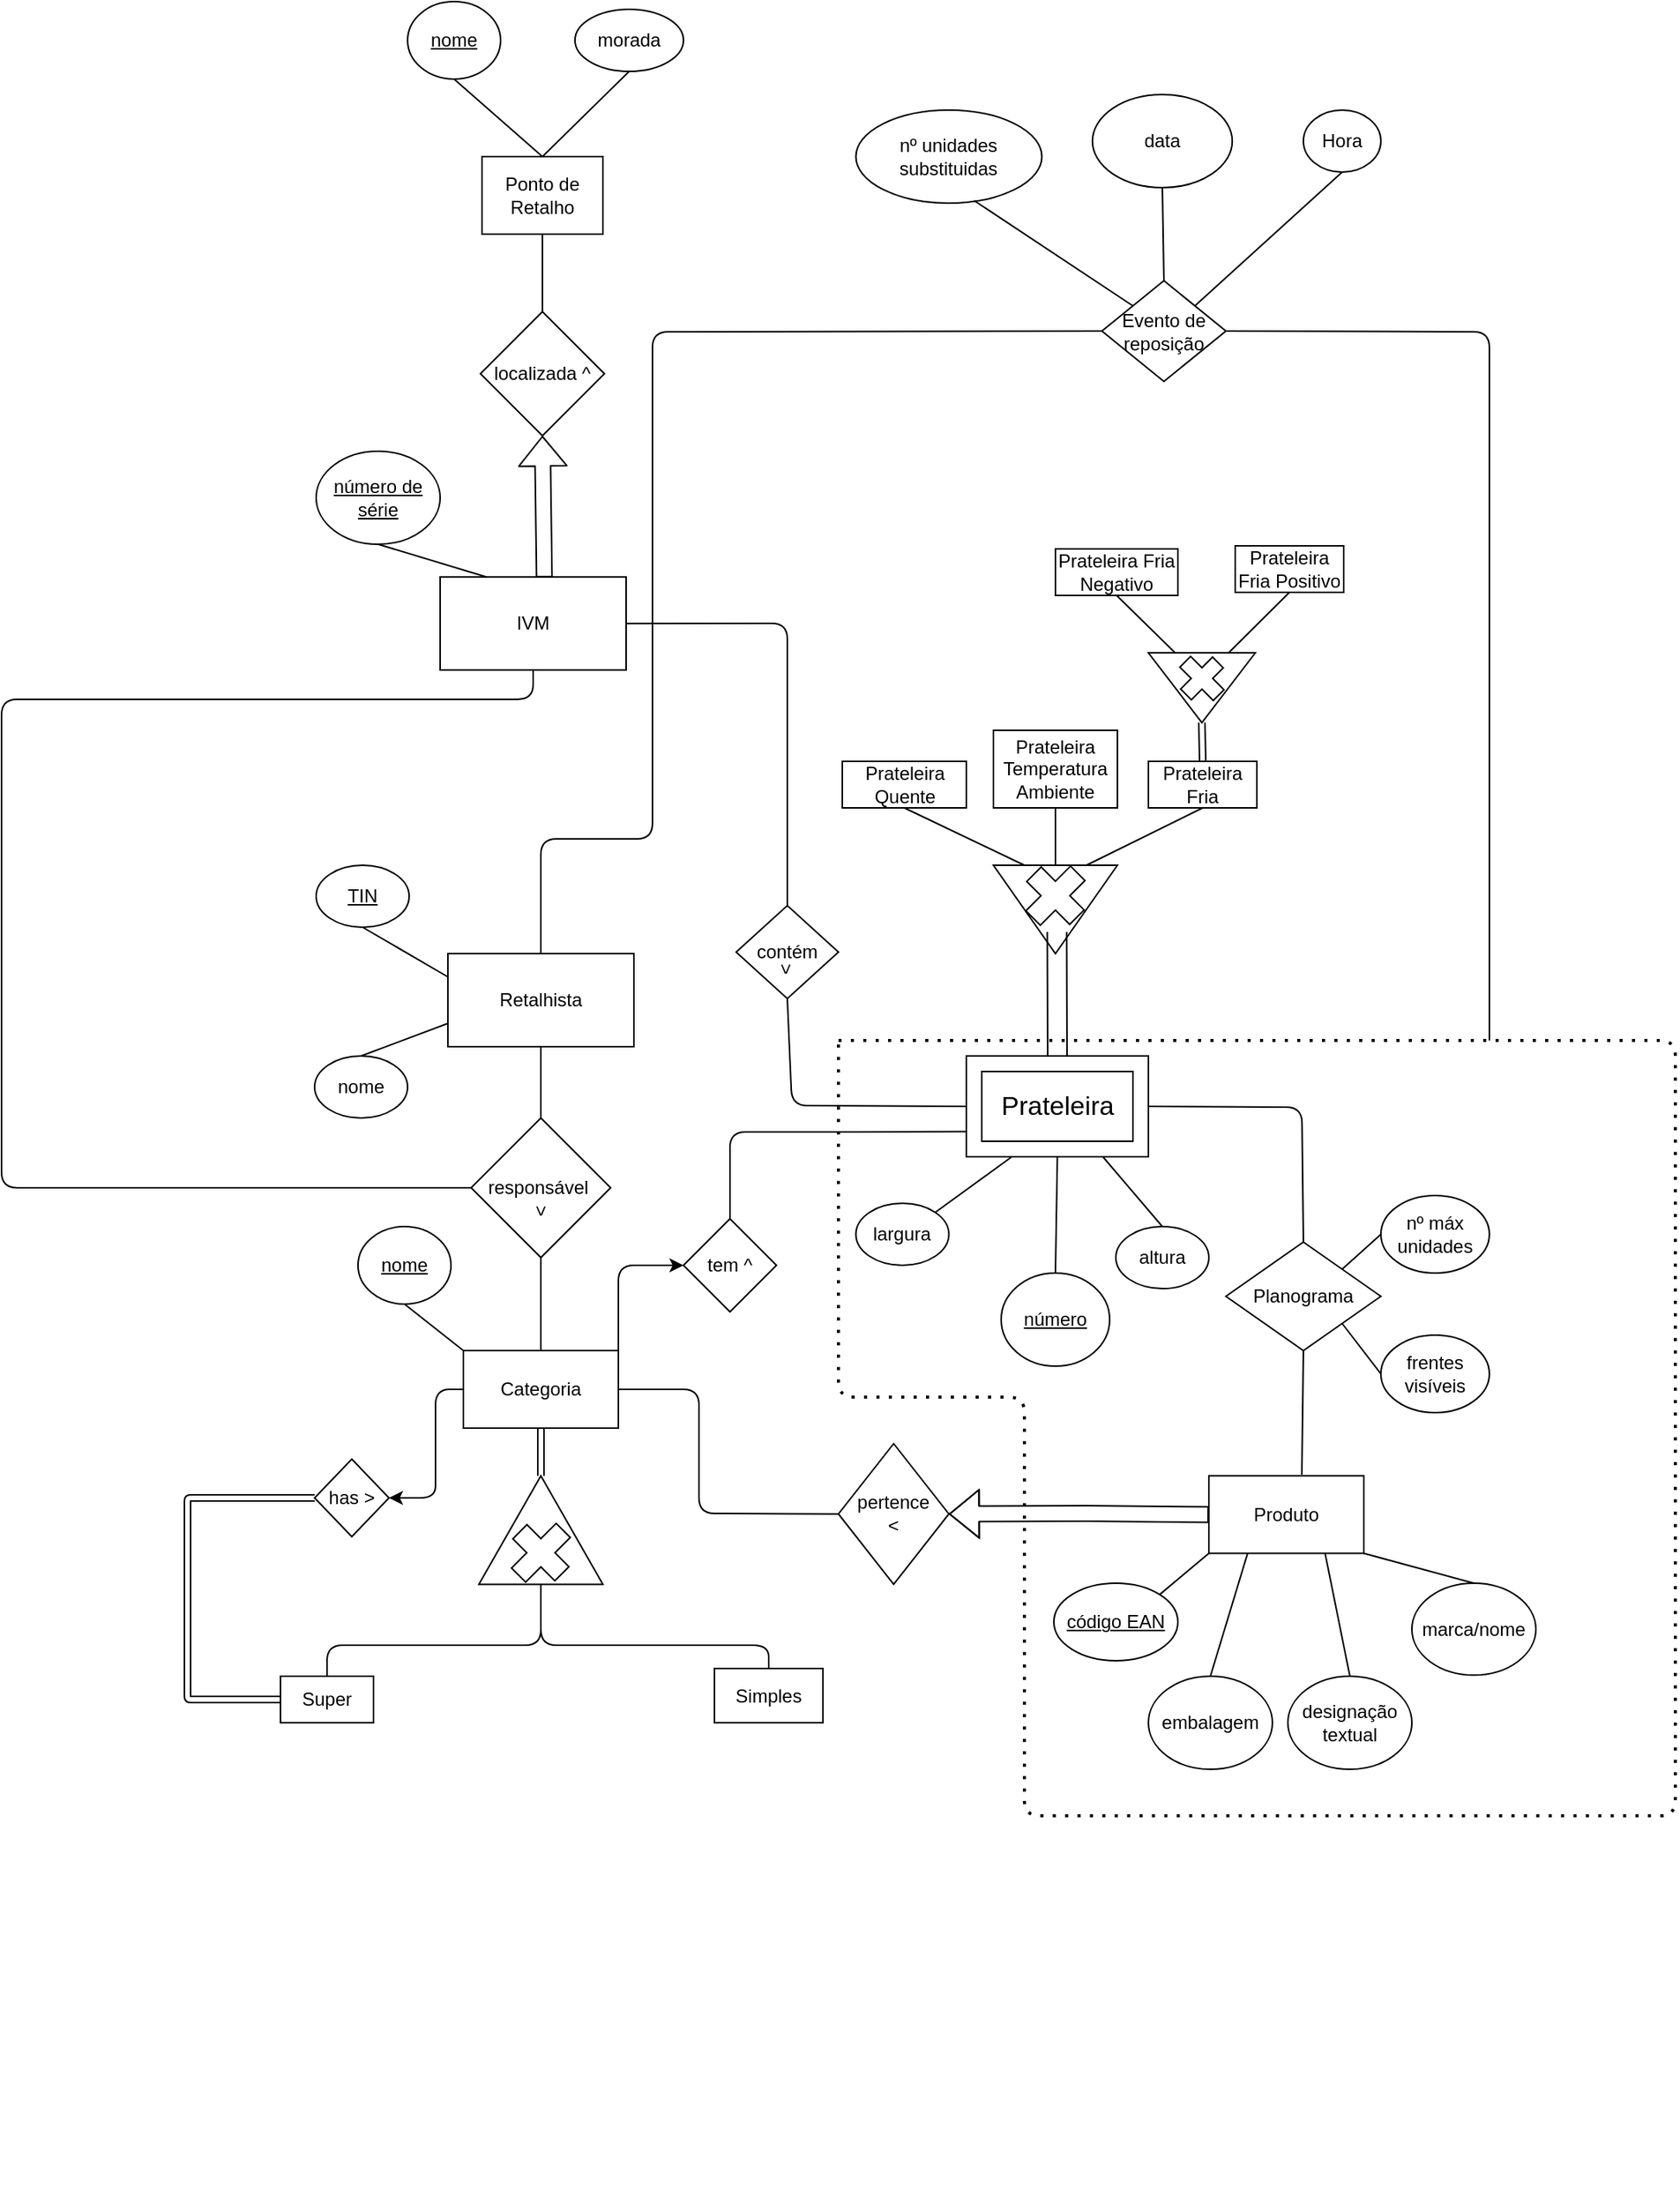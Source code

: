 <mxfile><diagram id="00-uPUe9AZms_T46HA7c" name="Exposição Gulbenkian"><mxGraphModel dx="1840" dy="1675" grid="1" gridSize="10" guides="1" tooltips="1" connect="1" arrows="1" fold="1" page="1" pageScale="1" pageWidth="850" pageHeight="1100" math="0" shadow="0"><root><mxCell id="0"/><mxCell id="1" parent="0"/><mxCell id="2" value="IVM" style="rounded=0;whiteSpace=wrap;html=1;" parent="1" vertex="1"><mxGeometry x="123" y="41.1" width="120" height="60" as="geometry"/></mxCell><mxCell id="3" value="&lt;u&gt;número de série&lt;/u&gt;" style="ellipse;whiteSpace=wrap;html=1;" parent="1" vertex="1"><mxGeometry x="43" y="-40" width="80" height="60" as="geometry"/></mxCell><mxCell id="7" value="" style="endArrow=none;html=1;exitX=0.5;exitY=1;exitDx=0;exitDy=0;entryX=0.25;entryY=0;entryDx=0;entryDy=0;" parent="1" source="3" target="2" edge="1"><mxGeometry width="50" height="50" relative="1" as="geometry"><mxPoint x="395" y="30" as="sourcePoint"/><mxPoint x="445" y="-20" as="targetPoint"/></mxGeometry></mxCell><mxCell id="158" style="edgeStyle=none;html=1;exitX=1;exitY=0;exitDx=0;exitDy=0;entryX=0;entryY=0.5;entryDx=0;entryDy=0;" parent="1" source="n_H6tgW4zbTbW25FnDyU-9" target="157" edge="1"><mxGeometry relative="1" as="geometry"><Array as="points"><mxPoint x="238" y="485"/></Array></mxGeometry></mxCell><mxCell id="n_H6tgW4zbTbW25FnDyU-9" value="Categoria" style="rounded=0;whiteSpace=wrap;html=1;" parent="1" vertex="1"><mxGeometry x="138" y="540" width="100" height="50" as="geometry"/></mxCell><mxCell id="n_H6tgW4zbTbW25FnDyU-10" value="" style="triangle;whiteSpace=wrap;html=1;direction=north;" parent="1" vertex="1"><mxGeometry x="148" y="620.73" width="80" height="70" as="geometry"/></mxCell><mxCell id="n_H6tgW4zbTbW25FnDyU-11" value="" style="shape=link;html=1;exitX=0.5;exitY=1;exitDx=0;exitDy=0;entryX=1;entryY=0.5;entryDx=0;entryDy=0;" parent="1" source="n_H6tgW4zbTbW25FnDyU-9" target="n_H6tgW4zbTbW25FnDyU-10" edge="1"><mxGeometry width="100" relative="1" as="geometry"><mxPoint x="328" y="570" as="sourcePoint"/><mxPoint x="428" y="570" as="targetPoint"/></mxGeometry></mxCell><mxCell id="n_H6tgW4zbTbW25FnDyU-12" value="" style="shape=cross;whiteSpace=wrap;html=1;direction=south;rotation=45;size=0.336;" parent="1" vertex="1"><mxGeometry x="168.84" y="650" width="38.32" height="40.73" as="geometry"/></mxCell><mxCell id="n_H6tgW4zbTbW25FnDyU-13" value="Super" style="rounded=0;whiteSpace=wrap;html=1;" parent="1" vertex="1"><mxGeometry x="20" y="750" width="60" height="30" as="geometry"/></mxCell><mxCell id="n_H6tgW4zbTbW25FnDyU-14" value="" style="endArrow=none;html=1;exitX=0.5;exitY=0;exitDx=0;exitDy=0;entryX=0;entryY=0.5;entryDx=0;entryDy=0;" parent="1" source="n_H6tgW4zbTbW25FnDyU-13" target="n_H6tgW4zbTbW25FnDyU-10" edge="1"><mxGeometry width="50" height="50" relative="1" as="geometry"><mxPoint x="280" y="720" as="sourcePoint"/><mxPoint x="190" y="700" as="targetPoint"/><Array as="points"><mxPoint x="50" y="730"/><mxPoint x="80" y="730"/><mxPoint x="120" y="730"/><mxPoint x="188" y="730"/></Array></mxGeometry></mxCell><mxCell id="83" style="edgeStyle=none;html=1;exitX=0;exitY=0.5;exitDx=0;exitDy=0;entryX=1;entryY=0.5;entryDx=0;entryDy=0;" parent="1" source="n_H6tgW4zbTbW25FnDyU-9" target="82" edge="1"><mxGeometry relative="1" as="geometry"><Array as="points"><mxPoint x="120" y="565"/><mxPoint x="120" y="610"/><mxPoint x="120" y="635"/></Array></mxGeometry></mxCell><mxCell id="n_H6tgW4zbTbW25FnDyU-15" value="Simples" style="rounded=0;whiteSpace=wrap;html=1;" parent="1" vertex="1"><mxGeometry x="300" y="745" width="70" height="35" as="geometry"/></mxCell><mxCell id="n_H6tgW4zbTbW25FnDyU-16" value="" style="endArrow=none;html=1;exitX=0.5;exitY=0;exitDx=0;exitDy=0;entryX=0;entryY=0.5;entryDx=0;entryDy=0;" parent="1" source="n_H6tgW4zbTbW25FnDyU-15" target="n_H6tgW4zbTbW25FnDyU-10" edge="1"><mxGeometry width="50" height="50" relative="1" as="geometry"><mxPoint x="280" y="720" as="sourcePoint"/><mxPoint x="330" y="670" as="targetPoint"/><Array as="points"><mxPoint x="335" y="730"/><mxPoint x="260" y="730"/><mxPoint x="188" y="730"/></Array></mxGeometry></mxCell><mxCell id="n_H6tgW4zbTbW25FnDyU-17" value="&lt;u&gt;nome&lt;/u&gt;" style="ellipse;whiteSpace=wrap;html=1;" parent="1" vertex="1"><mxGeometry x="70" y="460" width="60" height="50" as="geometry"/></mxCell><mxCell id="n_H6tgW4zbTbW25FnDyU-18" value="" style="endArrow=none;html=1;exitX=0;exitY=0;exitDx=0;exitDy=0;entryX=0.5;entryY=1;entryDx=0;entryDy=0;" parent="1" source="n_H6tgW4zbTbW25FnDyU-9" target="n_H6tgW4zbTbW25FnDyU-17" edge="1"><mxGeometry width="50" height="50" relative="1" as="geometry"><mxPoint x="280" y="520" as="sourcePoint"/><mxPoint x="330" y="470" as="targetPoint"/></mxGeometry></mxCell><mxCell id="fh6w0yjH1MEBk0rbtKuh-10" value="largura" style="ellipse;whiteSpace=wrap;html=1;" parent="1" vertex="1"><mxGeometry x="391.25" y="445" width="60" height="40" as="geometry"/></mxCell><mxCell id="fh6w0yjH1MEBk0rbtKuh-11" value="altura" style="ellipse;whiteSpace=wrap;html=1;" parent="1" vertex="1"><mxGeometry x="559" y="460" width="60" height="40" as="geometry"/></mxCell><mxCell id="fh6w0yjH1MEBk0rbtKuh-12" value="" style="endArrow=none;html=1;entryX=1;entryY=0;entryDx=0;entryDy=0;exitX=0;exitY=0;exitDx=29.375;exitDy=65;exitPerimeter=0;" parent="1" source="pVvuMbzZNNWRI8RjfoYQ-9" target="fh6w0yjH1MEBk0rbtKuh-10" edge="1"><mxGeometry width="50" height="50" relative="1" as="geometry"><mxPoint x="480" y="115.0" as="sourcePoint"/><mxPoint x="288.957" y="94.255" as="targetPoint"/></mxGeometry></mxCell><mxCell id="fh6w0yjH1MEBk0rbtKuh-13" value="" style="endArrow=none;html=1;entryX=0.5;entryY=0;entryDx=0;entryDy=0;exitX=0;exitY=0;exitDx=88.125;exitDy=65;exitPerimeter=0;" parent="1" source="pVvuMbzZNNWRI8RjfoYQ-9" target="fh6w0yjH1MEBk0rbtKuh-11" edge="1"><mxGeometry width="50" height="50" relative="1" as="geometry"><mxPoint x="580" y="420" as="sourcePoint"/><mxPoint x="470" y="80" as="targetPoint"/></mxGeometry></mxCell><mxCell id="n_H6tgW4zbTbW25FnDyU-20" value="" style="triangle;whiteSpace=wrap;html=1;direction=north;rotation=-180;" parent="1" vertex="1"><mxGeometry x="480" y="227" width="80" height="57" as="geometry"/></mxCell><mxCell id="n_H6tgW4zbTbW25FnDyU-21" value="" style="shape=cross;whiteSpace=wrap;html=1;direction=south;rotation=45;size=0.336;" parent="1" vertex="1"><mxGeometry x="500.42" y="226.27" width="39.16" height="40.73" as="geometry"/></mxCell><mxCell id="pVvuMbzZNNWRI8RjfoYQ-9" value="&lt;font style=&quot;font-size: 17px&quot;&gt;Prateleira&lt;/font&gt;" style="verticalLabelPosition=middle;verticalAlign=middle;html=1;shape=mxgraph.basic.frame;dx=10;fontFamily=Helvetica;labelPosition=center;align=center;" parent="1" vertex="1"><mxGeometry x="462.5" y="350" width="117.5" height="65" as="geometry"/></mxCell><mxCell id="n_H6tgW4zbTbW25FnDyU-23" value="Prateleira Fria" style="rounded=0;whiteSpace=wrap;html=1;" parent="1" vertex="1"><mxGeometry x="580" y="160" width="70" height="30" as="geometry"/></mxCell><mxCell id="n_H6tgW4zbTbW25FnDyU-25" value="Prateleira Quente" style="rounded=0;whiteSpace=wrap;html=1;" parent="1" vertex="1"><mxGeometry x="382.5" y="160" width="80" height="30" as="geometry"/></mxCell><mxCell id="fh6w0yjH1MEBk0rbtKuh-14" value="" style="triangle;whiteSpace=wrap;html=1;direction=north;rotation=-180;" parent="1" vertex="1"><mxGeometry x="580" y="90" width="69" height="45" as="geometry"/></mxCell><mxCell id="fh6w0yjH1MEBk0rbtKuh-17" value="Produto" style="rounded=0;whiteSpace=wrap;html=1;" parent="1" vertex="1"><mxGeometry x="619" y="620.73" width="100" height="50" as="geometry"/></mxCell><mxCell id="n_H6tgW4zbTbW25FnDyU-29" value="Prateleira Fria Negativo" style="rounded=0;whiteSpace=wrap;html=1;" parent="1" vertex="1"><mxGeometry x="520" y="23" width="79" height="30" as="geometry"/></mxCell><mxCell id="n_H6tgW4zbTbW25FnDyU-31" value="Prateleira Fria Positivo" style="rounded=0;whiteSpace=wrap;html=1;" parent="1" vertex="1"><mxGeometry x="636" y="21" width="70" height="30" as="geometry"/></mxCell><mxCell id="11" value="Prateleira Temperatura Ambiente" style="rounded=0;whiteSpace=wrap;html=1;" parent="1" vertex="1"><mxGeometry x="480" y="140" width="80" height="50" as="geometry"/></mxCell><mxCell id="12" value="&lt;u&gt;número&lt;/u&gt;" style="ellipse;whiteSpace=wrap;html=1;direction=south;" parent="1" vertex="1"><mxGeometry x="485" y="490" width="70" height="60" as="geometry"/></mxCell><mxCell id="13" value="" style="endArrow=none;html=1;entryX=0;entryY=0.5;entryDx=0;entryDy=0;exitX=0.5;exitY=1;exitDx=0;exitDy=0;exitPerimeter=0;" parent="1" source="pVvuMbzZNNWRI8RjfoYQ-9" target="12" edge="1"><mxGeometry width="50" height="50" relative="1" as="geometry"><mxPoint x="537" y="450" as="sourcePoint"/><mxPoint x="529" y="470" as="targetPoint"/></mxGeometry></mxCell><mxCell id="21" value="&lt;u&gt;código EAN&lt;/u&gt;" style="ellipse;whiteSpace=wrap;html=1;" parent="1" vertex="1"><mxGeometry x="519" y="690" width="80" height="50" as="geometry"/></mxCell><mxCell id="22" value="embalagem" style="ellipse;whiteSpace=wrap;html=1;" parent="1" vertex="1"><mxGeometry x="580" y="750" width="80" height="60" as="geometry"/></mxCell><mxCell id="23" value="designação textual" style="ellipse;whiteSpace=wrap;html=1;" parent="1" vertex="1"><mxGeometry x="670" y="750" width="80" height="60" as="geometry"/></mxCell><mxCell id="24" value="marca/nome" style="ellipse;whiteSpace=wrap;html=1;" parent="1" vertex="1"><mxGeometry x="750" y="690" width="80" height="59.27" as="geometry"/></mxCell><mxCell id="25" value="" style="endArrow=none;html=1;entryX=0;entryY=1;entryDx=0;entryDy=0;exitX=1;exitY=0;exitDx=0;exitDy=0;" parent="1" source="21" target="fh6w0yjH1MEBk0rbtKuh-17" edge="1"><mxGeometry width="50" height="50" relative="1" as="geometry"><mxPoint x="470" y="710" as="sourcePoint"/><mxPoint x="520" y="660" as="targetPoint"/></mxGeometry></mxCell><mxCell id="26" value="" style="endArrow=none;html=1;entryX=0.25;entryY=1;entryDx=0;entryDy=0;exitX=0.5;exitY=0;exitDx=0;exitDy=0;" parent="1" source="22" target="fh6w0yjH1MEBk0rbtKuh-17" edge="1"><mxGeometry width="50" height="50" relative="1" as="geometry"><mxPoint x="470" y="710" as="sourcePoint"/><mxPoint x="520" y="660" as="targetPoint"/></mxGeometry></mxCell><mxCell id="27" value="" style="endArrow=none;html=1;entryX=0.75;entryY=1;entryDx=0;entryDy=0;exitX=0.5;exitY=0;exitDx=0;exitDy=0;" parent="1" source="23" target="fh6w0yjH1MEBk0rbtKuh-17" edge="1"><mxGeometry width="50" height="50" relative="1" as="geometry"><mxPoint x="470" y="710" as="sourcePoint"/><mxPoint x="520" y="660" as="targetPoint"/></mxGeometry></mxCell><mxCell id="28" value="" style="endArrow=none;html=1;entryX=1;entryY=1;entryDx=0;entryDy=0;exitX=0.5;exitY=0;exitDx=0;exitDy=0;" parent="1" source="24" target="fh6w0yjH1MEBk0rbtKuh-17" edge="1"><mxGeometry width="50" height="50" relative="1" as="geometry"><mxPoint x="470" y="710" as="sourcePoint"/><mxPoint x="520" y="660" as="targetPoint"/></mxGeometry></mxCell><mxCell id="29" value="Planograma" style="rhombus;whiteSpace=wrap;html=1;" parent="1" vertex="1"><mxGeometry x="630" y="470" width="100" height="70" as="geometry"/></mxCell><mxCell id="31" value="Retalhista" style="rounded=0;whiteSpace=wrap;html=1;" parent="1" vertex="1"><mxGeometry x="128" y="284" width="120" height="60" as="geometry"/></mxCell><mxCell id="32" value="&lt;u&gt;TIN&lt;/u&gt;" style="ellipse;whiteSpace=wrap;html=1;" parent="1" vertex="1"><mxGeometry x="43" y="227" width="60" height="40" as="geometry"/></mxCell><mxCell id="33" value="nome" style="ellipse;whiteSpace=wrap;html=1;" parent="1" vertex="1"><mxGeometry x="42" y="350" width="60" height="40" as="geometry"/></mxCell><mxCell id="34" value="" style="endArrow=none;html=1;entryX=0.5;entryY=1;entryDx=0;entryDy=0;exitX=0;exitY=0.25;exitDx=0;exitDy=0;" parent="1" source="31" target="32" edge="1"><mxGeometry width="50" height="50" relative="1" as="geometry"><mxPoint x="470" y="260" as="sourcePoint"/><mxPoint x="520" y="210" as="targetPoint"/></mxGeometry></mxCell><mxCell id="35" value="" style="endArrow=none;html=1;entryX=0;entryY=0.75;entryDx=0;entryDy=0;exitX=0.5;exitY=0;exitDx=0;exitDy=0;" parent="1" source="33" target="31" edge="1"><mxGeometry width="50" height="50" relative="1" as="geometry"><mxPoint x="470" y="260" as="sourcePoint"/><mxPoint x="520" y="210" as="targetPoint"/></mxGeometry></mxCell><mxCell id="39" value="pertence&lt;br&gt;&amp;lt;" style="rhombus;whiteSpace=wrap;html=1;" parent="1" vertex="1"><mxGeometry x="380" y="600" width="71.25" height="90.73" as="geometry"/></mxCell><mxCell id="43" value="" style="shape=flexArrow;endArrow=classic;html=1;exitX=0;exitY=0.5;exitDx=0;exitDy=0;entryX=1;entryY=0.5;entryDx=0;entryDy=0;" parent="1" source="fh6w0yjH1MEBk0rbtKuh-17" target="39" edge="1"><mxGeometry width="50" height="50" relative="1" as="geometry"><mxPoint x="400" y="520" as="sourcePoint"/><mxPoint x="450" y="470" as="targetPoint"/><Array as="points"><mxPoint x="540" y="645"/></Array></mxGeometry></mxCell><mxCell id="44" value="" style="endArrow=none;html=1;exitX=1;exitY=0.5;exitDx=0;exitDy=0;entryX=0;entryY=0.5;entryDx=0;entryDy=0;" parent="1" source="n_H6tgW4zbTbW25FnDyU-9" target="39" edge="1"><mxGeometry width="50" height="50" relative="1" as="geometry"><mxPoint x="400" y="520" as="sourcePoint"/><mxPoint x="450" y="470" as="targetPoint"/><Array as="points"><mxPoint x="290" y="565"/><mxPoint x="290" y="645"/></Array></mxGeometry></mxCell><mxCell id="51" value="" style="endArrow=none;html=1;entryX=1;entryY=0.5;entryDx=0;entryDy=0;entryPerimeter=0;exitX=0.5;exitY=0;exitDx=0;exitDy=0;" parent="1" source="29" target="pVvuMbzZNNWRI8RjfoYQ-9" edge="1"><mxGeometry width="50" height="50" relative="1" as="geometry"><mxPoint x="400" y="420" as="sourcePoint"/><mxPoint x="450" y="370" as="targetPoint"/><Array as="points"><mxPoint x="679" y="383"/></Array></mxGeometry></mxCell><mxCell id="52" value="" style="shape=link;html=1;entryX=0.5;entryY=0;entryDx=0;entryDy=0;entryPerimeter=0;width=12.5;" parent="1" target="pVvuMbzZNNWRI8RjfoYQ-9" edge="1"><mxGeometry width="100" relative="1" as="geometry"><mxPoint x="521" y="270" as="sourcePoint"/><mxPoint x="480" y="400" as="targetPoint"/></mxGeometry></mxCell><mxCell id="59" value="" style="shape=link;html=1;entryX=0.5;entryY=0;entryDx=0;entryDy=0;exitX=1;exitY=0.5;exitDx=0;exitDy=0;" parent="1" source="fh6w0yjH1MEBk0rbtKuh-14" target="n_H6tgW4zbTbW25FnDyU-23" edge="1"><mxGeometry width="100" relative="1" as="geometry"><mxPoint x="380" y="400" as="sourcePoint"/><mxPoint x="480" y="400" as="targetPoint"/></mxGeometry></mxCell><mxCell id="61" value="" style="endArrow=none;html=1;entryX=0.5;entryY=1;entryDx=0;entryDy=0;exitX=0;exitY=0.75;exitDx=0;exitDy=0;" parent="1" source="fh6w0yjH1MEBk0rbtKuh-14" target="n_H6tgW4zbTbW25FnDyU-29" edge="1"><mxGeometry width="50" height="50" relative="1" as="geometry"><mxPoint x="400" y="420" as="sourcePoint"/><mxPoint x="450" y="370" as="targetPoint"/></mxGeometry></mxCell><mxCell id="62" value="" style="endArrow=none;html=1;entryX=0.5;entryY=1;entryDx=0;entryDy=0;exitX=0;exitY=0.25;exitDx=0;exitDy=0;" parent="1" source="fh6w0yjH1MEBk0rbtKuh-14" target="n_H6tgW4zbTbW25FnDyU-31" edge="1"><mxGeometry width="50" height="50" relative="1" as="geometry"><mxPoint x="690" y="110" as="sourcePoint"/><mxPoint x="450" y="370" as="targetPoint"/></mxGeometry></mxCell><mxCell id="64" value="" style="endArrow=none;html=1;entryX=0.5;entryY=1;entryDx=0;entryDy=0;exitX=0;exitY=0.25;exitDx=0;exitDy=0;" parent="1" source="n_H6tgW4zbTbW25FnDyU-20" target="n_H6tgW4zbTbW25FnDyU-23" edge="1"><mxGeometry width="50" height="50" relative="1" as="geometry"><mxPoint x="560" y="420" as="sourcePoint"/><mxPoint x="610" y="370" as="targetPoint"/></mxGeometry></mxCell><mxCell id="67" value="" style="endArrow=none;html=1;entryX=0.5;entryY=1;entryDx=0;entryDy=0;exitX=0;exitY=0.5;exitDx=0;exitDy=0;" parent="1" source="n_H6tgW4zbTbW25FnDyU-20" target="11" edge="1"><mxGeometry width="50" height="50" relative="1" as="geometry"><mxPoint x="560" y="420" as="sourcePoint"/><mxPoint x="610" y="370" as="targetPoint"/></mxGeometry></mxCell><mxCell id="68" value="" style="endArrow=none;html=1;entryX=0.5;entryY=1;entryDx=0;entryDy=0;exitX=0;exitY=0.75;exitDx=0;exitDy=0;" parent="1" source="n_H6tgW4zbTbW25FnDyU-20" target="n_H6tgW4zbTbW25FnDyU-25" edge="1"><mxGeometry width="50" height="50" relative="1" as="geometry"><mxPoint x="560" y="420" as="sourcePoint"/><mxPoint x="610" y="370" as="targetPoint"/></mxGeometry></mxCell><mxCell id="71" value="" style="shape=cross;whiteSpace=wrap;html=1;direction=south;rotation=45;size=0.336;" parent="1" vertex="1"><mxGeometry x="599.31" y="91.96" width="30.47" height="29.14" as="geometry"/></mxCell><mxCell id="76" value="nº máx&lt;br&gt;unidades" style="ellipse;whiteSpace=wrap;html=1;" parent="1" vertex="1"><mxGeometry x="730" y="440" width="70" height="50" as="geometry"/></mxCell><mxCell id="77" value="frentes visíveis" style="ellipse;whiteSpace=wrap;html=1;" parent="1" vertex="1"><mxGeometry x="730" y="530" width="70" height="50" as="geometry"/></mxCell><mxCell id="78" value="" style="endArrow=none;html=1;entryX=0;entryY=0.5;entryDx=0;entryDy=0;exitX=1;exitY=0;exitDx=0;exitDy=0;" parent="1" source="29" target="76" edge="1"><mxGeometry width="50" height="50" relative="1" as="geometry"><mxPoint x="680" y="490" as="sourcePoint"/><mxPoint x="730" y="440" as="targetPoint"/></mxGeometry></mxCell><mxCell id="79" value="" style="endArrow=none;html=1;entryX=0;entryY=0.5;entryDx=0;entryDy=0;exitX=1;exitY=1;exitDx=0;exitDy=0;" parent="1" source="29" target="77" edge="1"><mxGeometry width="50" height="50" relative="1" as="geometry"><mxPoint x="680" y="490" as="sourcePoint"/><mxPoint x="730" y="440" as="targetPoint"/></mxGeometry></mxCell><mxCell id="82" value="has &amp;gt;" style="rhombus;whiteSpace=wrap;html=1;" parent="1" vertex="1"><mxGeometry x="42" y="610" width="48" height="50" as="geometry"/></mxCell><mxCell id="84" value="" style="shape=link;html=1;exitX=0;exitY=0.5;exitDx=0;exitDy=0;entryX=0;entryY=0.5;entryDx=0;entryDy=0;" parent="1" source="n_H6tgW4zbTbW25FnDyU-13" target="82" edge="1"><mxGeometry width="100" relative="1" as="geometry"><mxPoint x="260" y="680" as="sourcePoint"/><mxPoint x="360" y="680" as="targetPoint"/><Array as="points"><mxPoint x="-40" y="765"/><mxPoint x="-40" y="700"/><mxPoint x="-40" y="635"/></Array></mxGeometry></mxCell><mxCell id="86" value="responsável&amp;nbsp;" style="rhombus;whiteSpace=wrap;html=1;" parent="1" vertex="1"><mxGeometry x="143" y="390" width="90" height="90" as="geometry"/></mxCell><mxCell id="88" value="" style="endArrow=none;html=1;exitX=0.5;exitY=0;exitDx=0;exitDy=0;entryX=0.5;entryY=1;entryDx=0;entryDy=0;" parent="1" source="86" target="31" edge="1"><mxGeometry width="50" height="50" relative="1" as="geometry"><mxPoint x="280" y="400" as="sourcePoint"/><mxPoint x="330" y="350" as="targetPoint"/></mxGeometry></mxCell><mxCell id="96" value="contém&lt;br&gt;" style="rhombus;whiteSpace=wrap;html=1;" parent="1" vertex="1"><mxGeometry x="314" y="253" width="66" height="60" as="geometry"/></mxCell><mxCell id="97" value="" style="endArrow=none;html=1;exitX=1;exitY=0.5;exitDx=0;exitDy=0;entryX=0.5;entryY=0;entryDx=0;entryDy=0;" parent="1" source="2" target="96" edge="1"><mxGeometry width="50" height="50" relative="1" as="geometry"><mxPoint x="350" y="320" as="sourcePoint"/><mxPoint x="400" y="270" as="targetPoint"/><Array as="points"><mxPoint x="347" y="71"/><mxPoint x="347" y="151"/></Array></mxGeometry></mxCell><mxCell id="98" value="" style="endArrow=none;html=1;exitX=0.5;exitY=1;exitDx=0;exitDy=0;entryX=0;entryY=0.5;entryDx=0;entryDy=0;entryPerimeter=0;" parent="1" source="96" target="pVvuMbzZNNWRI8RjfoYQ-9" edge="1"><mxGeometry width="50" height="50" relative="1" as="geometry"><mxPoint x="350" y="320" as="sourcePoint"/><mxPoint x="420" y="384" as="targetPoint"/><Array as="points"><mxPoint x="350" y="382"/></Array></mxGeometry></mxCell><mxCell id="99" value="&amp;lt;" style="text;html=1;strokeColor=none;fillColor=none;align=center;verticalAlign=middle;whiteSpace=wrap;rounded=0;rotation=-90;" parent="1" vertex="1"><mxGeometry x="331" y="284" width="30" height="20" as="geometry"/></mxCell><mxCell id="102" value="&amp;lt;" style="text;html=1;strokeColor=none;fillColor=none;align=center;verticalAlign=middle;whiteSpace=wrap;rounded=0;rotation=-90;" parent="1" vertex="1"><mxGeometry x="173" y="440" width="30" height="20" as="geometry"/></mxCell><mxCell id="106" value="Ponto de Retalho" style="rounded=0;whiteSpace=wrap;html=1;" parent="1" vertex="1"><mxGeometry x="150" y="-230" width="78" height="50" as="geometry"/></mxCell><mxCell id="107" value="&lt;u&gt;nome&lt;/u&gt;" style="ellipse;whiteSpace=wrap;html=1;" parent="1" vertex="1"><mxGeometry x="102" y="-330" width="60" height="50" as="geometry"/></mxCell><mxCell id="108" value="morada" style="ellipse;whiteSpace=wrap;html=1;" parent="1" vertex="1"><mxGeometry x="210" y="-325" width="70" height="40" as="geometry"/></mxCell><mxCell id="112" value="" style="endArrow=none;html=1;exitX=0.5;exitY=0;exitDx=0;exitDy=0;entryX=0.5;entryY=1;entryDx=0;entryDy=0;" parent="1" source="106" target="108" edge="1"><mxGeometry width="50" height="50" relative="1" as="geometry"><mxPoint x="370" y="-60" as="sourcePoint"/><mxPoint x="420" y="-110" as="targetPoint"/></mxGeometry></mxCell><mxCell id="113" value="" style="endArrow=none;html=1;exitX=0.5;exitY=0;exitDx=0;exitDy=0;entryX=0.5;entryY=1;entryDx=0;entryDy=0;" parent="1" source="106" target="107" edge="1"><mxGeometry width="50" height="50" relative="1" as="geometry"><mxPoint x="370" y="-60" as="sourcePoint"/><mxPoint x="420" y="-110" as="targetPoint"/></mxGeometry></mxCell><mxCell id="116" value="localizada ^" style="rhombus;whiteSpace=wrap;html=1;" parent="1" vertex="1"><mxGeometry x="149" y="-130" width="80" height="80" as="geometry"/></mxCell><mxCell id="117" value="" style="endArrow=none;html=1;exitX=0.5;exitY=0;exitDx=0;exitDy=0;entryX=0.5;entryY=1;entryDx=0;entryDy=0;" parent="1" source="116" target="106" edge="1"><mxGeometry width="50" height="50" relative="1" as="geometry"><mxPoint x="370" y="-60" as="sourcePoint"/><mxPoint x="420" y="-110" as="targetPoint"/></mxGeometry></mxCell><mxCell id="118" value="" style="shape=flexArrow;endArrow=classic;html=1;entryX=0.5;entryY=1;entryDx=0;entryDy=0;exitX=0.56;exitY=0.003;exitDx=0;exitDy=0;exitPerimeter=0;" parent="1" source="2" target="116" edge="1"><mxGeometry width="50" height="50" relative="1" as="geometry"><mxPoint x="189" y="40" as="sourcePoint"/><mxPoint x="420" y="-110" as="targetPoint"/></mxGeometry></mxCell><mxCell id="129" value="" style="endArrow=none;dashed=1;html=1;dashPattern=1 3;strokeWidth=2;" parent="1" edge="1"><mxGeometry width="50" height="50" relative="1" as="geometry"><mxPoint x="380" y="340" as="sourcePoint"/><mxPoint x="380" y="340" as="targetPoint"/><Array as="points"><mxPoint x="920" y="340"/><mxPoint x="920" y="840"/><mxPoint x="500" y="840"/><mxPoint x="500" y="570"/><mxPoint x="380" y="570"/></Array></mxGeometry></mxCell><mxCell id="130" value="" style="endArrow=none;html=1;entryX=0.5;entryY=1;entryDx=0;entryDy=0;" parent="1" target="29" edge="1"><mxGeometry width="50" height="50" relative="1" as="geometry"><mxPoint x="679" y="620" as="sourcePoint"/><mxPoint x="450" y="450" as="targetPoint"/></mxGeometry></mxCell><mxCell id="139" value="Evento de reposição" style="rhombus;whiteSpace=wrap;html=1;" parent="1" vertex="1"><mxGeometry x="550" y="-150" width="80" height="65" as="geometry"/></mxCell><mxCell id="140" value="" style="endArrow=none;html=1;entryX=0;entryY=0.5;entryDx=0;entryDy=0;exitX=0.5;exitY=0;exitDx=0;exitDy=0;" parent="1" source="31" target="139" edge="1"><mxGeometry width="50" height="50" relative="1" as="geometry"><mxPoint x="190" y="280" as="sourcePoint"/><mxPoint x="450" y="140" as="targetPoint"/><Array as="points"><mxPoint x="188" y="210"/><mxPoint x="260" y="210"/><mxPoint x="260" y="-117"/></Array></mxGeometry></mxCell><mxCell id="142" value="nº unidades substituidas" style="ellipse;whiteSpace=wrap;html=1;" parent="1" vertex="1"><mxGeometry x="391.25" y="-260" width="120" height="60" as="geometry"/></mxCell><mxCell id="143" value="data" style="ellipse;whiteSpace=wrap;html=1;" parent="1" vertex="1"><mxGeometry x="543.89" y="-270" width="90.22" height="60" as="geometry"/></mxCell><mxCell id="144" value="" style="endArrow=none;html=1;entryX=0.636;entryY=0.973;entryDx=0;entryDy=0;entryPerimeter=0;exitX=0;exitY=0;exitDx=0;exitDy=0;" parent="1" source="139" target="142" edge="1"><mxGeometry width="50" height="50" relative="1" as="geometry"><mxPoint x="567.185" y="-150" as="sourcePoint"/><mxPoint x="450" y="-80" as="targetPoint"/></mxGeometry></mxCell><mxCell id="145" value="" style="endArrow=none;html=1;entryX=0.5;entryY=1;entryDx=0;entryDy=0;exitX=0.5;exitY=0;exitDx=0;exitDy=0;" parent="1" source="139" target="143" edge="1"><mxGeometry width="50" height="50" relative="1" as="geometry"><mxPoint x="622.395" y="-150" as="sourcePoint"/><mxPoint x="450" y="-80" as="targetPoint"/></mxGeometry></mxCell><mxCell id="152" value="" style="endArrow=none;html=1;entryX=0.5;entryY=1;entryDx=0;entryDy=0;exitX=0;exitY=0.5;exitDx=0;exitDy=0;" parent="1" source="86" target="2" edge="1"><mxGeometry width="50" height="50" relative="1" as="geometry"><mxPoint x="-160" y="680" as="sourcePoint"/><mxPoint x="-90" y="190" as="targetPoint"/><Array as="points"><mxPoint x="-160" y="435"/><mxPoint x="-160" y="120"/><mxPoint x="183" y="120"/></Array></mxGeometry></mxCell><mxCell id="153" value="" style="endArrow=none;html=1;exitX=0.5;exitY=0;exitDx=0;exitDy=0;entryX=0.5;entryY=1;entryDx=0;entryDy=0;" parent="1" source="n_H6tgW4zbTbW25FnDyU-9" target="86" edge="1"><mxGeometry width="50" height="50" relative="1" as="geometry"><mxPoint x="264" y="490" as="sourcePoint"/><mxPoint x="314" y="440" as="targetPoint"/></mxGeometry></mxCell><mxCell id="157" value="tem ^" style="rhombus;whiteSpace=wrap;html=1;" parent="1" vertex="1"><mxGeometry x="280" y="455" width="60" height="60" as="geometry"/></mxCell><mxCell id="159" value="" style="endArrow=none;html=1;exitX=0.5;exitY=0;exitDx=0;exitDy=0;entryX=0;entryY=0;entryDx=0;entryDy=48.75;entryPerimeter=0;" parent="1" source="157" target="pVvuMbzZNNWRI8RjfoYQ-9" edge="1"><mxGeometry width="50" height="50" relative="1" as="geometry"><mxPoint x="400" y="420" as="sourcePoint"/><mxPoint x="450" y="370" as="targetPoint"/><Array as="points"><mxPoint x="310" y="399"/><mxPoint x="380" y="399"/></Array></mxGeometry></mxCell><mxCell id="161" value="Hora" style="ellipse;whiteSpace=wrap;html=1;" parent="1" vertex="1"><mxGeometry x="680" y="-260" width="50" height="40" as="geometry"/></mxCell><mxCell id="162" value="" style="endArrow=none;html=1;exitX=1;exitY=0;exitDx=0;exitDy=0;entryX=0.5;entryY=1;entryDx=0;entryDy=0;" parent="1" source="139" target="161" edge="1"><mxGeometry width="50" height="50" relative="1" as="geometry"><mxPoint x="540" y="-170" as="sourcePoint"/><mxPoint x="590" y="-220" as="targetPoint"/></mxGeometry></mxCell><mxCell id="164" value="" style="endArrow=none;html=1;entryX=1;entryY=0.5;entryDx=0;entryDy=0;" parent="1" target="139" edge="1"><mxGeometry width="50" height="50" relative="1" as="geometry"><mxPoint x="800" y="340" as="sourcePoint"/><mxPoint x="550" y="140" as="targetPoint"/><Array as="points"><mxPoint x="800" y="-117"/></Array></mxGeometry></mxCell><mxCell id="165" value="&lt;font color=&quot;#ffffff&quot;&gt;(RI-1)&lt;/font&gt;" style="text;html=1;strokeColor=none;fillColor=none;align=center;verticalAlign=middle;whiteSpace=wrap;rounded=0;" parent="1" vertex="1"><mxGeometry x="490" y="-105" width="60" height="30" as="geometry"/></mxCell><mxCell id="167" value="(RI-1):&amp;nbsp; O nº de unidades repostas no evento de reposição tem de respeitar o número definido no planograma" style="text;html=1;strokeColor=none;fillColor=none;align=center;verticalAlign=middle;whiteSpace=wrap;rounded=0;fontColor=#FFFFFF;" parent="1" vertex="1"><mxGeometry y="820" width="370" height="50" as="geometry"/></mxCell><mxCell id="168" value="(RI-2)" style="text;html=1;strokeColor=none;fillColor=none;align=center;verticalAlign=middle;whiteSpace=wrap;rounded=0;fontColor=#FFFFFF;" parent="1" vertex="1"><mxGeometry x="238" y="450" width="60" height="30" as="geometry"/></mxCell><mxCell id="169" value="(RI-2): Cada categoria está associada a um tipo de prateleira, não a uma prateleira específica" style="text;html=1;strokeColor=none;fillColor=none;align=center;verticalAlign=middle;whiteSpace=wrap;rounded=0;fontColor=#FFFFFF;" parent="1" vertex="1"><mxGeometry y="880" width="350" height="30" as="geometry"/></mxCell><mxCell id="170" value="(RI-3)" style="text;html=1;strokeColor=none;fillColor=none;align=center;verticalAlign=middle;whiteSpace=wrap;rounded=0;fontColor=#FFFFFF;" parent="1" vertex="1"><mxGeometry x="20" y="314" width="60" height="30" as="geometry"/></mxCell><mxCell id="171" value="(RI-3): O nome de cada retalhista e único" style="text;html=1;strokeColor=none;fillColor=none;align=center;verticalAlign=middle;whiteSpace=wrap;rounded=0;fontColor=#FFFFFF;" parent="1" vertex="1"><mxGeometry x="-40" y="920" width="330" height="30" as="geometry"/></mxCell><mxCell id="172" value="(RI-4)" style="text;html=1;strokeColor=none;fillColor=none;align=center;verticalAlign=middle;whiteSpace=wrap;rounded=0;fontColor=#FFFFFF;" parent="1" vertex="1"><mxGeometry x="500" y="740" width="60" height="30" as="geometry"/></mxCell><mxCell id="173" value="(RI-4): O código EAN tem de ter 13 dígitos" style="text;html=1;strokeColor=none;fillColor=none;align=center;verticalAlign=middle;whiteSpace=wrap;rounded=0;fontColor=#FFFFFF;" parent="1" vertex="1"><mxGeometry x="8" y="960" width="240" height="10" as="geometry"/></mxCell><mxCell id="174" value="(RI-5)" style="text;html=1;strokeColor=none;fillColor=none;align=center;verticalAlign=middle;whiteSpace=wrap;rounded=0;fontColor=#FFFFFF;" parent="1" vertex="1"><mxGeometry x="391.25" y="490" width="60" height="30" as="geometry"/></mxCell><mxCell id="175" value="(RI-5): A largura e altura têm de ser em cêntimetros" style="text;html=1;strokeColor=none;fillColor=none;align=center;verticalAlign=middle;whiteSpace=wrap;rounded=0;fontColor=#FFFFFF;" parent="1" vertex="1"><mxGeometry y="980" width="240" height="40" as="geometry"/></mxCell><mxCell id="176" value="(RI-6)" style="text;html=1;strokeColor=none;fillColor=none;align=center;verticalAlign=middle;whiteSpace=wrap;rounded=0;fontColor=#FFFFFF;" parent="1" vertex="1"><mxGeometry x="420" y="-160" width="60" height="30" as="geometry"/></mxCell><mxCell id="177" value="(RI-6): Um retalhista só pode repôr produtos de uma categoria de que esteja responsável" style="text;html=1;strokeColor=none;fillColor=none;align=center;verticalAlign=middle;whiteSpace=wrap;rounded=0;fontColor=#FFFFFF;" parent="1" vertex="1"><mxGeometry x="8" y="1020" width="250" height="40" as="geometry"/></mxCell><mxCell id="178" value="(RI-7)" style="text;html=1;strokeColor=none;fillColor=none;align=center;verticalAlign=middle;whiteSpace=wrap;rounded=0;fontColor=#FFFFFF;" parent="1" vertex="1"><mxGeometry x="-90" y="400" width="60" height="30" as="geometry"/></mxCell><mxCell id="179" value="(RI-7): Numa IVM cada categoria só pode estar associada a um retalhista" style="text;html=1;strokeColor=none;fillColor=none;align=center;verticalAlign=middle;whiteSpace=wrap;rounded=0;fontColor=#FFFFFF;" parent="1" vertex="1"><mxGeometry x="8" y="1060" width="260" height="30" as="geometry"/></mxCell></root></mxGraphModel></diagram></mxfile>